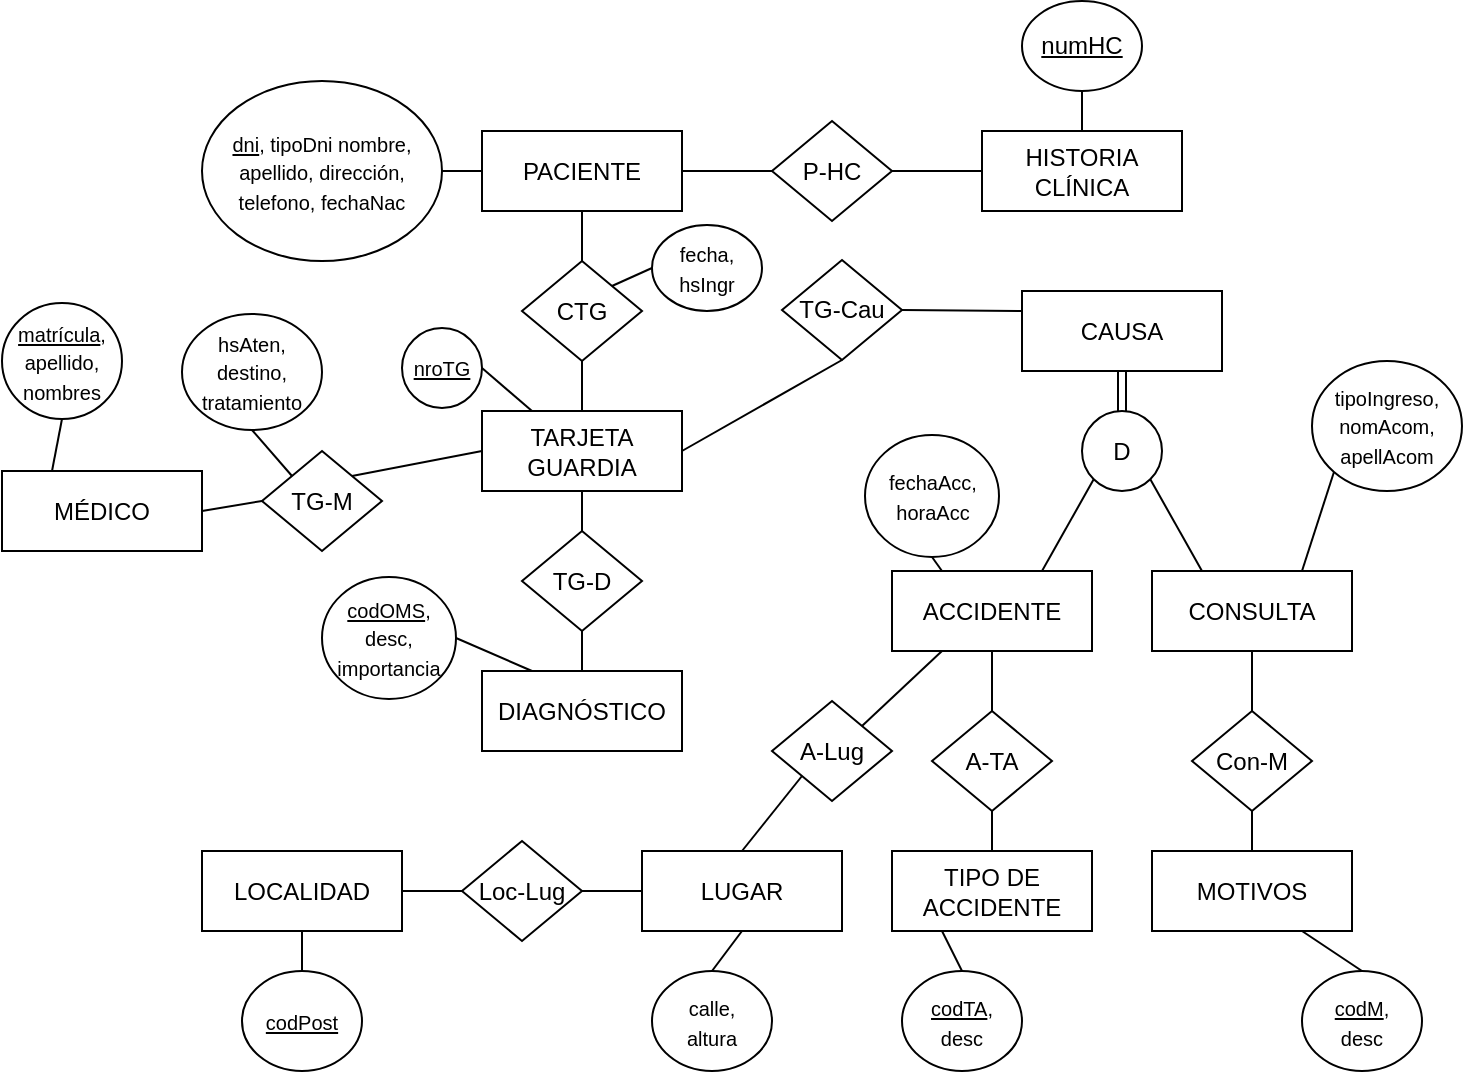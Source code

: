 <mxfile version="10.5.2" type="google"><diagram id="wHX5z2n93w1U8u1kRE2d" name="Page-1"><mxGraphModel dx="1077" dy="581" grid="1" gridSize="10" guides="1" tooltips="1" connect="1" arrows="1" fold="1" page="1" pageScale="1" pageWidth="827" pageHeight="1169" math="0" shadow="0"><root><mxCell id="0"/><mxCell id="1" parent="0"/><mxCell id="q_JxyfTgK4fFXLsMN9-T-6" style="edgeStyle=none;rounded=0;orthogonalLoop=1;jettySize=auto;html=1;exitX=1;exitY=0.5;exitDx=0;exitDy=0;entryX=0;entryY=0.5;entryDx=0;entryDy=0;endArrow=none;endFill=0;" edge="1" parent="1" source="q_JxyfTgK4fFXLsMN9-T-1" target="q_JxyfTgK4fFXLsMN9-T-5"><mxGeometry relative="1" as="geometry"/></mxCell><mxCell id="q_JxyfTgK4fFXLsMN9-T-13" style="edgeStyle=none;rounded=0;orthogonalLoop=1;jettySize=auto;html=1;exitX=0.5;exitY=1;exitDx=0;exitDy=0;entryX=0.5;entryY=0;entryDx=0;entryDy=0;endArrow=none;endFill=0;" edge="1" parent="1" source="q_JxyfTgK4fFXLsMN9-T-1" target="q_JxyfTgK4fFXLsMN9-T-12"><mxGeometry relative="1" as="geometry"/></mxCell><mxCell id="q_JxyfTgK4fFXLsMN9-T-1" value="PACIENTE" style="rounded=0;whiteSpace=wrap;html=1;" vertex="1" parent="1"><mxGeometry x="300" y="82.5" width="100" height="40" as="geometry"/></mxCell><mxCell id="q_JxyfTgK4fFXLsMN9-T-2" value="HISTORIA CLÍNICA" style="rounded=0;whiteSpace=wrap;html=1;" vertex="1" parent="1"><mxGeometry x="550" y="82.5" width="100" height="40" as="geometry"/></mxCell><mxCell id="q_JxyfTgK4fFXLsMN9-T-4" style="edgeStyle=orthogonalEdgeStyle;rounded=0;orthogonalLoop=1;jettySize=auto;html=1;exitX=1;exitY=0.5;exitDx=0;exitDy=0;entryX=0;entryY=0.5;entryDx=0;entryDy=0;endArrow=none;endFill=0;" edge="1" parent="1" source="q_JxyfTgK4fFXLsMN9-T-3" target="q_JxyfTgK4fFXLsMN9-T-1"><mxGeometry relative="1" as="geometry"/></mxCell><mxCell id="q_JxyfTgK4fFXLsMN9-T-3" value="&lt;font style=&quot;font-size: 10px&quot;&gt;&lt;u&gt;dni&lt;/u&gt;, tipoDni nombre, apellido, dirección, telefono,&amp;nbsp;fechaNac&lt;/font&gt;" style="ellipse;whiteSpace=wrap;html=1;" vertex="1" parent="1"><mxGeometry x="160" y="57.5" width="120" height="90" as="geometry"/></mxCell><mxCell id="q_JxyfTgK4fFXLsMN9-T-7" style="edgeStyle=none;rounded=0;orthogonalLoop=1;jettySize=auto;html=1;exitX=1;exitY=0.5;exitDx=0;exitDy=0;entryX=0;entryY=0.5;entryDx=0;entryDy=0;endArrow=none;endFill=0;" edge="1" parent="1" source="q_JxyfTgK4fFXLsMN9-T-5" target="q_JxyfTgK4fFXLsMN9-T-2"><mxGeometry relative="1" as="geometry"/></mxCell><mxCell id="q_JxyfTgK4fFXLsMN9-T-5" value="P-HC" style="rhombus;whiteSpace=wrap;html=1;" vertex="1" parent="1"><mxGeometry x="445" y="77.5" width="60" height="50" as="geometry"/></mxCell><mxCell id="q_JxyfTgK4fFXLsMN9-T-10" style="edgeStyle=none;rounded=0;orthogonalLoop=1;jettySize=auto;html=1;exitX=0.5;exitY=1;exitDx=0;exitDy=0;entryX=0.5;entryY=0;entryDx=0;entryDy=0;endArrow=none;endFill=0;" edge="1" parent="1" source="q_JxyfTgK4fFXLsMN9-T-9" target="q_JxyfTgK4fFXLsMN9-T-2"><mxGeometry relative="1" as="geometry"/></mxCell><mxCell id="q_JxyfTgK4fFXLsMN9-T-9" value="&lt;u&gt;numHC&lt;/u&gt;" style="ellipse;whiteSpace=wrap;html=1;" vertex="1" parent="1"><mxGeometry x="570" y="17.5" width="60" height="45" as="geometry"/></mxCell><mxCell id="q_JxyfTgK4fFXLsMN9-T-70" style="edgeStyle=none;rounded=0;orthogonalLoop=1;jettySize=auto;html=1;exitX=1;exitY=0.5;exitDx=0;exitDy=0;entryX=0.5;entryY=1;entryDx=0;entryDy=0;endArrow=none;endFill=0;" edge="1" parent="1" source="q_JxyfTgK4fFXLsMN9-T-11" target="q_JxyfTgK4fFXLsMN9-T-64"><mxGeometry relative="1" as="geometry"/></mxCell><mxCell id="q_JxyfTgK4fFXLsMN9-T-11" value="TARJETA GUARDIA" style="rounded=0;whiteSpace=wrap;html=1;" vertex="1" parent="1"><mxGeometry x="300" y="222.5" width="100" height="40" as="geometry"/></mxCell><mxCell id="q_JxyfTgK4fFXLsMN9-T-14" style="edgeStyle=none;rounded=0;orthogonalLoop=1;jettySize=auto;html=1;exitX=0.5;exitY=1;exitDx=0;exitDy=0;entryX=0.5;entryY=0;entryDx=0;entryDy=0;endArrow=none;endFill=0;" edge="1" parent="1" source="q_JxyfTgK4fFXLsMN9-T-12" target="q_JxyfTgK4fFXLsMN9-T-11"><mxGeometry relative="1" as="geometry"/></mxCell><mxCell id="q_JxyfTgK4fFXLsMN9-T-12" value="CTG" style="rhombus;whiteSpace=wrap;html=1;" vertex="1" parent="1"><mxGeometry x="320" y="147.5" width="60" height="50" as="geometry"/></mxCell><mxCell id="q_JxyfTgK4fFXLsMN9-T-73" style="edgeStyle=none;rounded=0;orthogonalLoop=1;jettySize=auto;html=1;exitX=0;exitY=0.5;exitDx=0;exitDy=0;entryX=1;entryY=0;entryDx=0;entryDy=0;endArrow=none;endFill=0;" edge="1" parent="1" source="q_JxyfTgK4fFXLsMN9-T-17" target="q_JxyfTgK4fFXLsMN9-T-12"><mxGeometry relative="1" as="geometry"/></mxCell><mxCell id="q_JxyfTgK4fFXLsMN9-T-17" value="&lt;font style=&quot;font-size: 10px&quot;&gt;fecha, hsIngr&lt;/font&gt;" style="ellipse;whiteSpace=wrap;html=1;" vertex="1" parent="1"><mxGeometry x="385" y="129.5" width="55" height="43" as="geometry"/></mxCell><mxCell id="q_JxyfTgK4fFXLsMN9-T-87" style="edgeStyle=none;rounded=0;orthogonalLoop=1;jettySize=auto;html=1;exitX=1;exitY=0.5;exitDx=0;exitDy=0;entryX=0.25;entryY=0;entryDx=0;entryDy=0;endArrow=none;endFill=0;" edge="1" parent="1" source="q_JxyfTgK4fFXLsMN9-T-19" target="q_JxyfTgK4fFXLsMN9-T-11"><mxGeometry relative="1" as="geometry"/></mxCell><mxCell id="q_JxyfTgK4fFXLsMN9-T-19" value="&lt;font style=&quot;font-size: 10px&quot;&gt;&lt;u&gt;nroTG&lt;/u&gt;&lt;/font&gt;" style="ellipse;whiteSpace=wrap;html=1;" vertex="1" parent="1"><mxGeometry x="260" y="181" width="40" height="40" as="geometry"/></mxCell><mxCell id="q_JxyfTgK4fFXLsMN9-T-65" style="edgeStyle=none;rounded=0;orthogonalLoop=1;jettySize=auto;html=1;exitX=0;exitY=0.25;exitDx=0;exitDy=0;entryX=1;entryY=0.5;entryDx=0;entryDy=0;endArrow=none;endFill=0;" edge="1" parent="1" source="q_JxyfTgK4fFXLsMN9-T-21" target="q_JxyfTgK4fFXLsMN9-T-64"><mxGeometry relative="1" as="geometry"/></mxCell><mxCell id="q_JxyfTgK4fFXLsMN9-T-21" value="CAUSA" style="rounded=0;whiteSpace=wrap;html=1;" vertex="1" parent="1"><mxGeometry x="570" y="162.5" width="100" height="40" as="geometry"/></mxCell><mxCell id="q_JxyfTgK4fFXLsMN9-T-26" style="edgeStyle=none;rounded=0;orthogonalLoop=1;jettySize=auto;html=1;exitX=0.75;exitY=0;exitDx=0;exitDy=0;entryX=0;entryY=1;entryDx=0;entryDy=0;endArrow=none;endFill=0;" edge="1" parent="1" source="q_JxyfTgK4fFXLsMN9-T-22" target="q_JxyfTgK4fFXLsMN9-T-24"><mxGeometry relative="1" as="geometry"/></mxCell><mxCell id="q_JxyfTgK4fFXLsMN9-T-32" style="edgeStyle=none;rounded=0;orthogonalLoop=1;jettySize=auto;html=1;exitX=0.5;exitY=1;exitDx=0;exitDy=0;entryX=0.5;entryY=0;entryDx=0;entryDy=0;endArrow=none;endFill=0;" edge="1" parent="1" source="q_JxyfTgK4fFXLsMN9-T-22" target="q_JxyfTgK4fFXLsMN9-T-30"><mxGeometry relative="1" as="geometry"/></mxCell><mxCell id="q_JxyfTgK4fFXLsMN9-T-22" value="ACCIDENTE" style="rounded=0;whiteSpace=wrap;html=1;" vertex="1" parent="1"><mxGeometry x="505" y="302.5" width="100" height="40" as="geometry"/></mxCell><mxCell id="q_JxyfTgK4fFXLsMN9-T-23" value="CONSULTA" style="rounded=0;whiteSpace=wrap;html=1;" vertex="1" parent="1"><mxGeometry x="635" y="302.5" width="100" height="40" as="geometry"/></mxCell><mxCell id="q_JxyfTgK4fFXLsMN9-T-25" style="edgeStyle=none;rounded=0;orthogonalLoop=1;jettySize=auto;html=1;exitX=0.5;exitY=0;exitDx=0;exitDy=0;entryX=0.5;entryY=1;entryDx=0;entryDy=0;endArrow=none;endFill=0;shape=link;" edge="1" parent="1" source="q_JxyfTgK4fFXLsMN9-T-24" target="q_JxyfTgK4fFXLsMN9-T-21"><mxGeometry relative="1" as="geometry"/></mxCell><mxCell id="q_JxyfTgK4fFXLsMN9-T-27" style="edgeStyle=none;rounded=0;orthogonalLoop=1;jettySize=auto;html=1;exitX=1;exitY=1;exitDx=0;exitDy=0;entryX=0.25;entryY=0;entryDx=0;entryDy=0;endArrow=none;endFill=0;" edge="1" parent="1" source="q_JxyfTgK4fFXLsMN9-T-24" target="q_JxyfTgK4fFXLsMN9-T-23"><mxGeometry relative="1" as="geometry"/></mxCell><mxCell id="q_JxyfTgK4fFXLsMN9-T-24" value="D" style="ellipse;whiteSpace=wrap;html=1;aspect=fixed;" vertex="1" parent="1"><mxGeometry x="600" y="222.5" width="40" height="40" as="geometry"/></mxCell><mxCell id="q_JxyfTgK4fFXLsMN9-T-28" value="TIPO DE ACCIDENTE" style="rounded=0;whiteSpace=wrap;html=1;" vertex="1" parent="1"><mxGeometry x="505" y="442.5" width="100" height="40" as="geometry"/></mxCell><mxCell id="q_JxyfTgK4fFXLsMN9-T-43" style="edgeStyle=none;rounded=0;orthogonalLoop=1;jettySize=auto;html=1;exitX=0.75;exitY=1;exitDx=0;exitDy=0;entryX=0.5;entryY=0;entryDx=0;entryDy=0;endArrow=none;endFill=0;" edge="1" parent="1" source="q_JxyfTgK4fFXLsMN9-T-29" target="q_JxyfTgK4fFXLsMN9-T-42"><mxGeometry relative="1" as="geometry"/></mxCell><mxCell id="q_JxyfTgK4fFXLsMN9-T-29" value="MOTIVOS" style="rounded=0;whiteSpace=wrap;html=1;" vertex="1" parent="1"><mxGeometry x="635" y="442.5" width="100" height="40" as="geometry"/></mxCell><mxCell id="q_JxyfTgK4fFXLsMN9-T-33" style="edgeStyle=none;rounded=0;orthogonalLoop=1;jettySize=auto;html=1;exitX=0.5;exitY=1;exitDx=0;exitDy=0;entryX=0.5;entryY=0;entryDx=0;entryDy=0;endArrow=none;endFill=0;" edge="1" parent="1" source="q_JxyfTgK4fFXLsMN9-T-30" target="q_JxyfTgK4fFXLsMN9-T-28"><mxGeometry relative="1" as="geometry"/></mxCell><mxCell id="q_JxyfTgK4fFXLsMN9-T-30" value="A-TA" style="rhombus;whiteSpace=wrap;html=1;" vertex="1" parent="1"><mxGeometry x="525" y="372.5" width="60" height="50" as="geometry"/></mxCell><mxCell id="q_JxyfTgK4fFXLsMN9-T-34" style="edgeStyle=none;rounded=0;orthogonalLoop=1;jettySize=auto;html=1;exitX=0.5;exitY=0;exitDx=0;exitDy=0;entryX=0.5;entryY=1;entryDx=0;entryDy=0;endArrow=none;endFill=0;" edge="1" parent="1" source="q_JxyfTgK4fFXLsMN9-T-31" target="q_JxyfTgK4fFXLsMN9-T-23"><mxGeometry relative="1" as="geometry"/></mxCell><mxCell id="q_JxyfTgK4fFXLsMN9-T-35" style="edgeStyle=none;rounded=0;orthogonalLoop=1;jettySize=auto;html=1;exitX=0.5;exitY=1;exitDx=0;exitDy=0;entryX=0.5;entryY=0;entryDx=0;entryDy=0;endArrow=none;endFill=0;" edge="1" parent="1" source="q_JxyfTgK4fFXLsMN9-T-31" target="q_JxyfTgK4fFXLsMN9-T-29"><mxGeometry relative="1" as="geometry"/></mxCell><mxCell id="q_JxyfTgK4fFXLsMN9-T-31" value="Con-M" style="rhombus;whiteSpace=wrap;html=1;" vertex="1" parent="1"><mxGeometry x="655" y="372.5" width="60" height="50" as="geometry"/></mxCell><mxCell id="q_JxyfTgK4fFXLsMN9-T-38" style="edgeStyle=none;rounded=0;orthogonalLoop=1;jettySize=auto;html=1;exitX=0;exitY=1;exitDx=0;exitDy=0;entryX=0.75;entryY=0;entryDx=0;entryDy=0;endArrow=none;endFill=0;" edge="1" parent="1" source="q_JxyfTgK4fFXLsMN9-T-36" target="q_JxyfTgK4fFXLsMN9-T-23"><mxGeometry relative="1" as="geometry"/></mxCell><mxCell id="q_JxyfTgK4fFXLsMN9-T-36" value="&lt;div&gt;&lt;font style=&quot;font-size: 10px&quot;&gt;tipoIngreso, nomAcom,&lt;/font&gt;&lt;/div&gt;&lt;div&gt;&lt;span&gt;&lt;font style=&quot;font-size: 10px&quot;&gt;apellAcom&lt;/font&gt;&lt;/span&gt;&lt;/div&gt;" style="ellipse;whiteSpace=wrap;html=1;" vertex="1" parent="1"><mxGeometry x="715" y="197.5" width="75" height="65" as="geometry"/></mxCell><mxCell id="q_JxyfTgK4fFXLsMN9-T-41" style="edgeStyle=none;rounded=0;orthogonalLoop=1;jettySize=auto;html=1;exitX=0.5;exitY=1;exitDx=0;exitDy=0;entryX=0.25;entryY=0;entryDx=0;entryDy=0;endArrow=none;endFill=0;" edge="1" parent="1" source="q_JxyfTgK4fFXLsMN9-T-40" target="q_JxyfTgK4fFXLsMN9-T-22"><mxGeometry relative="1" as="geometry"/></mxCell><mxCell id="q_JxyfTgK4fFXLsMN9-T-40" value="&lt;div&gt;&lt;span style=&quot;font-size: 10px&quot;&gt;fechaAcc, horaAcc&lt;/span&gt;&lt;/div&gt;" style="ellipse;whiteSpace=wrap;html=1;" vertex="1" parent="1"><mxGeometry x="491.5" y="234.5" width="67" height="61" as="geometry"/></mxCell><mxCell id="q_JxyfTgK4fFXLsMN9-T-42" value="&lt;div&gt;&lt;span style=&quot;font-size: 10px&quot;&gt;&lt;u&gt;codM&lt;/u&gt;,&lt;/span&gt;&lt;/div&gt;&lt;div&gt;&lt;span style=&quot;font-size: 10px&quot;&gt;desc&lt;/span&gt;&lt;/div&gt;" style="ellipse;whiteSpace=wrap;html=1;" vertex="1" parent="1"><mxGeometry x="710" y="502.5" width="60" height="50" as="geometry"/></mxCell><mxCell id="q_JxyfTgK4fFXLsMN9-T-45" style="edgeStyle=none;rounded=0;orthogonalLoop=1;jettySize=auto;html=1;exitX=0.5;exitY=0;exitDx=0;exitDy=0;entryX=0.25;entryY=1;entryDx=0;entryDy=0;endArrow=none;endFill=0;" edge="1" parent="1" source="q_JxyfTgK4fFXLsMN9-T-44" target="q_JxyfTgK4fFXLsMN9-T-28"><mxGeometry relative="1" as="geometry"/></mxCell><mxCell id="q_JxyfTgK4fFXLsMN9-T-44" value="&lt;div&gt;&lt;span style=&quot;font-size: 10px&quot;&gt;&lt;u&gt;codTA&lt;/u&gt;,&lt;/span&gt;&lt;/div&gt;&lt;div&gt;&lt;span style=&quot;font-size: 10px&quot;&gt;desc&lt;/span&gt;&lt;/div&gt;" style="ellipse;whiteSpace=wrap;html=1;" vertex="1" parent="1"><mxGeometry x="510" y="502.5" width="60" height="50" as="geometry"/></mxCell><mxCell id="q_JxyfTgK4fFXLsMN9-T-61" style="edgeStyle=none;rounded=0;orthogonalLoop=1;jettySize=auto;html=1;exitX=0;exitY=0.5;exitDx=0;exitDy=0;entryX=1;entryY=0.5;entryDx=0;entryDy=0;endArrow=none;endFill=0;" edge="1" parent="1" source="q_JxyfTgK4fFXLsMN9-T-46" target="q_JxyfTgK4fFXLsMN9-T-60"><mxGeometry relative="1" as="geometry"/></mxCell><mxCell id="q_JxyfTgK4fFXLsMN9-T-46" value="LUGAR&lt;br&gt;" style="rounded=0;whiteSpace=wrap;html=1;" vertex="1" parent="1"><mxGeometry x="380" y="442.5" width="100" height="40" as="geometry"/></mxCell><mxCell id="q_JxyfTgK4fFXLsMN9-T-48" style="edgeStyle=none;rounded=0;orthogonalLoop=1;jettySize=auto;html=1;exitX=1;exitY=0;exitDx=0;exitDy=0;entryX=0.25;entryY=1;entryDx=0;entryDy=0;endArrow=none;endFill=0;" edge="1" parent="1" source="q_JxyfTgK4fFXLsMN9-T-47" target="q_JxyfTgK4fFXLsMN9-T-22"><mxGeometry relative="1" as="geometry"/></mxCell><mxCell id="q_JxyfTgK4fFXLsMN9-T-49" style="edgeStyle=none;rounded=0;orthogonalLoop=1;jettySize=auto;html=1;exitX=0;exitY=1;exitDx=0;exitDy=0;entryX=0.5;entryY=0;entryDx=0;entryDy=0;endArrow=none;endFill=0;" edge="1" parent="1" source="q_JxyfTgK4fFXLsMN9-T-47" target="q_JxyfTgK4fFXLsMN9-T-46"><mxGeometry relative="1" as="geometry"/></mxCell><mxCell id="q_JxyfTgK4fFXLsMN9-T-47" value="A-Lug" style="rhombus;whiteSpace=wrap;html=1;" vertex="1" parent="1"><mxGeometry x="445" y="367.5" width="60" height="50" as="geometry"/></mxCell><mxCell id="q_JxyfTgK4fFXLsMN9-T-54" style="edgeStyle=none;rounded=0;orthogonalLoop=1;jettySize=auto;html=1;exitX=0.5;exitY=0;exitDx=0;exitDy=0;entryX=0.5;entryY=1;entryDx=0;entryDy=0;endArrow=none;endFill=0;" edge="1" parent="1" source="q_JxyfTgK4fFXLsMN9-T-51" target="q_JxyfTgK4fFXLsMN9-T-46"><mxGeometry relative="1" as="geometry"/></mxCell><mxCell id="q_JxyfTgK4fFXLsMN9-T-51" value="&lt;span style=&quot;font-size: 10px&quot;&gt;calle,&lt;br&gt;altura&lt;br&gt;&lt;/span&gt;" style="ellipse;whiteSpace=wrap;html=1;" vertex="1" parent="1"><mxGeometry x="385" y="502.5" width="60" height="50" as="geometry"/></mxCell><mxCell id="q_JxyfTgK4fFXLsMN9-T-55" value="LOCALIDAD&lt;br&gt;" style="rounded=0;whiteSpace=wrap;html=1;" vertex="1" parent="1"><mxGeometry x="160" y="442.5" width="100" height="40" as="geometry"/></mxCell><mxCell id="q_JxyfTgK4fFXLsMN9-T-58" style="edgeStyle=none;rounded=0;orthogonalLoop=1;jettySize=auto;html=1;exitX=0.5;exitY=0;exitDx=0;exitDy=0;entryX=0.5;entryY=1;entryDx=0;entryDy=0;endArrow=none;endFill=0;" edge="1" parent="1" source="q_JxyfTgK4fFXLsMN9-T-56" target="q_JxyfTgK4fFXLsMN9-T-55"><mxGeometry relative="1" as="geometry"/></mxCell><mxCell id="q_JxyfTgK4fFXLsMN9-T-56" value="&lt;u&gt;&lt;font style=&quot;font-size: 10px&quot;&gt;codPost&lt;/font&gt;&lt;/u&gt;" style="ellipse;whiteSpace=wrap;html=1;" vertex="1" parent="1"><mxGeometry x="180" y="502.5" width="60" height="50" as="geometry"/></mxCell><mxCell id="q_JxyfTgK4fFXLsMN9-T-62" style="edgeStyle=none;rounded=0;orthogonalLoop=1;jettySize=auto;html=1;exitX=0;exitY=0.5;exitDx=0;exitDy=0;entryX=1;entryY=0.5;entryDx=0;entryDy=0;endArrow=none;endFill=0;" edge="1" parent="1" source="q_JxyfTgK4fFXLsMN9-T-60" target="q_JxyfTgK4fFXLsMN9-T-55"><mxGeometry relative="1" as="geometry"/></mxCell><mxCell id="q_JxyfTgK4fFXLsMN9-T-60" value="Loc-Lug" style="rhombus;whiteSpace=wrap;html=1;" vertex="1" parent="1"><mxGeometry x="290" y="437.5" width="60" height="50" as="geometry"/></mxCell><mxCell id="q_JxyfTgK4fFXLsMN9-T-64" value="TG-Cau" style="rhombus;whiteSpace=wrap;html=1;" vertex="1" parent="1"><mxGeometry x="450" y="147" width="60" height="50" as="geometry"/></mxCell><mxCell id="q_JxyfTgK4fFXLsMN9-T-69" value="MÉDICO" style="rounded=0;whiteSpace=wrap;html=1;" vertex="1" parent="1"><mxGeometry x="60" y="252.5" width="100" height="40" as="geometry"/></mxCell><mxCell id="q_JxyfTgK4fFXLsMN9-T-94" style="edgeStyle=none;rounded=0;orthogonalLoop=1;jettySize=auto;html=1;exitX=0.5;exitY=1;exitDx=0;exitDy=0;entryX=0.25;entryY=0;entryDx=0;entryDy=0;endArrow=none;endFill=0;" edge="1" parent="1" source="q_JxyfTgK4fFXLsMN9-T-75" target="q_JxyfTgK4fFXLsMN9-T-69"><mxGeometry relative="1" as="geometry"/></mxCell><mxCell id="q_JxyfTgK4fFXLsMN9-T-75" value="&lt;span style=&quot;font-size: 10px&quot;&gt;&lt;u&gt;matrícula&lt;/u&gt;, apellido, nombres&lt;/span&gt;" style="ellipse;whiteSpace=wrap;html=1;" vertex="1" parent="1"><mxGeometry x="60" y="168.5" width="60" height="58" as="geometry"/></mxCell><mxCell id="q_JxyfTgK4fFXLsMN9-T-79" value="DIAGNÓSTICO" style="rounded=0;whiteSpace=wrap;html=1;" vertex="1" parent="1"><mxGeometry x="300" y="352.5" width="100" height="40" as="geometry"/></mxCell><mxCell id="q_JxyfTgK4fFXLsMN9-T-81" style="edgeStyle=none;rounded=0;orthogonalLoop=1;jettySize=auto;html=1;exitX=0.5;exitY=0;exitDx=0;exitDy=0;entryX=0.5;entryY=1;entryDx=0;entryDy=0;endArrow=none;endFill=0;" edge="1" parent="1" source="q_JxyfTgK4fFXLsMN9-T-80" target="q_JxyfTgK4fFXLsMN9-T-11"><mxGeometry relative="1" as="geometry"/></mxCell><mxCell id="q_JxyfTgK4fFXLsMN9-T-83" style="edgeStyle=none;rounded=0;orthogonalLoop=1;jettySize=auto;html=1;exitX=0.5;exitY=1;exitDx=0;exitDy=0;entryX=0.5;entryY=0;entryDx=0;entryDy=0;endArrow=none;endFill=0;" edge="1" parent="1" source="q_JxyfTgK4fFXLsMN9-T-80" target="q_JxyfTgK4fFXLsMN9-T-79"><mxGeometry relative="1" as="geometry"/></mxCell><mxCell id="q_JxyfTgK4fFXLsMN9-T-80" value="TG-D" style="rhombus;whiteSpace=wrap;html=1;" vertex="1" parent="1"><mxGeometry x="320" y="282.5" width="60" height="50" as="geometry"/></mxCell><mxCell id="q_JxyfTgK4fFXLsMN9-T-85" style="edgeStyle=none;rounded=0;orthogonalLoop=1;jettySize=auto;html=1;exitX=1;exitY=0.5;exitDx=0;exitDy=0;entryX=0.25;entryY=0;entryDx=0;entryDy=0;endArrow=none;endFill=0;" edge="1" parent="1" source="q_JxyfTgK4fFXLsMN9-T-84" target="q_JxyfTgK4fFXLsMN9-T-79"><mxGeometry relative="1" as="geometry"/></mxCell><mxCell id="q_JxyfTgK4fFXLsMN9-T-84" value="&lt;span style=&quot;font-size: 10px&quot;&gt;&lt;u&gt;codOMS&lt;/u&gt;, desc, importancia&lt;/span&gt;" style="ellipse;whiteSpace=wrap;html=1;" vertex="1" parent="1"><mxGeometry x="220" y="305.5" width="67" height="61" as="geometry"/></mxCell><mxCell id="q_JxyfTgK4fFXLsMN9-T-92" style="edgeStyle=none;rounded=0;orthogonalLoop=1;jettySize=auto;html=1;exitX=0;exitY=0.5;exitDx=0;exitDy=0;entryX=1;entryY=0.5;entryDx=0;entryDy=0;endArrow=none;endFill=0;" edge="1" parent="1" source="q_JxyfTgK4fFXLsMN9-T-88" target="q_JxyfTgK4fFXLsMN9-T-69"><mxGeometry relative="1" as="geometry"/></mxCell><mxCell id="q_JxyfTgK4fFXLsMN9-T-93" style="edgeStyle=none;rounded=0;orthogonalLoop=1;jettySize=auto;html=1;exitX=1;exitY=0;exitDx=0;exitDy=0;entryX=0;entryY=0.5;entryDx=0;entryDy=0;endArrow=none;endFill=0;" edge="1" parent="1" source="q_JxyfTgK4fFXLsMN9-T-88" target="q_JxyfTgK4fFXLsMN9-T-11"><mxGeometry relative="1" as="geometry"/></mxCell><mxCell id="q_JxyfTgK4fFXLsMN9-T-88" value="TG-M&lt;br&gt;" style="rhombus;whiteSpace=wrap;html=1;" vertex="1" parent="1"><mxGeometry x="190" y="242.5" width="60" height="50" as="geometry"/></mxCell><mxCell id="q_JxyfTgK4fFXLsMN9-T-97" style="edgeStyle=none;rounded=0;orthogonalLoop=1;jettySize=auto;html=1;exitX=0.5;exitY=1;exitDx=0;exitDy=0;entryX=0;entryY=0;entryDx=0;entryDy=0;endArrow=none;endFill=0;" edge="1" parent="1" source="q_JxyfTgK4fFXLsMN9-T-95" target="q_JxyfTgK4fFXLsMN9-T-88"><mxGeometry relative="1" as="geometry"/></mxCell><mxCell id="q_JxyfTgK4fFXLsMN9-T-95" value="&lt;span style=&quot;font-size: 10px&quot;&gt;hsAten, destino, tratamiento&lt;/span&gt;" style="ellipse;whiteSpace=wrap;html=1;" vertex="1" parent="1"><mxGeometry x="150" y="174" width="70" height="58" as="geometry"/></mxCell></root></mxGraphModel></diagram></mxfile>